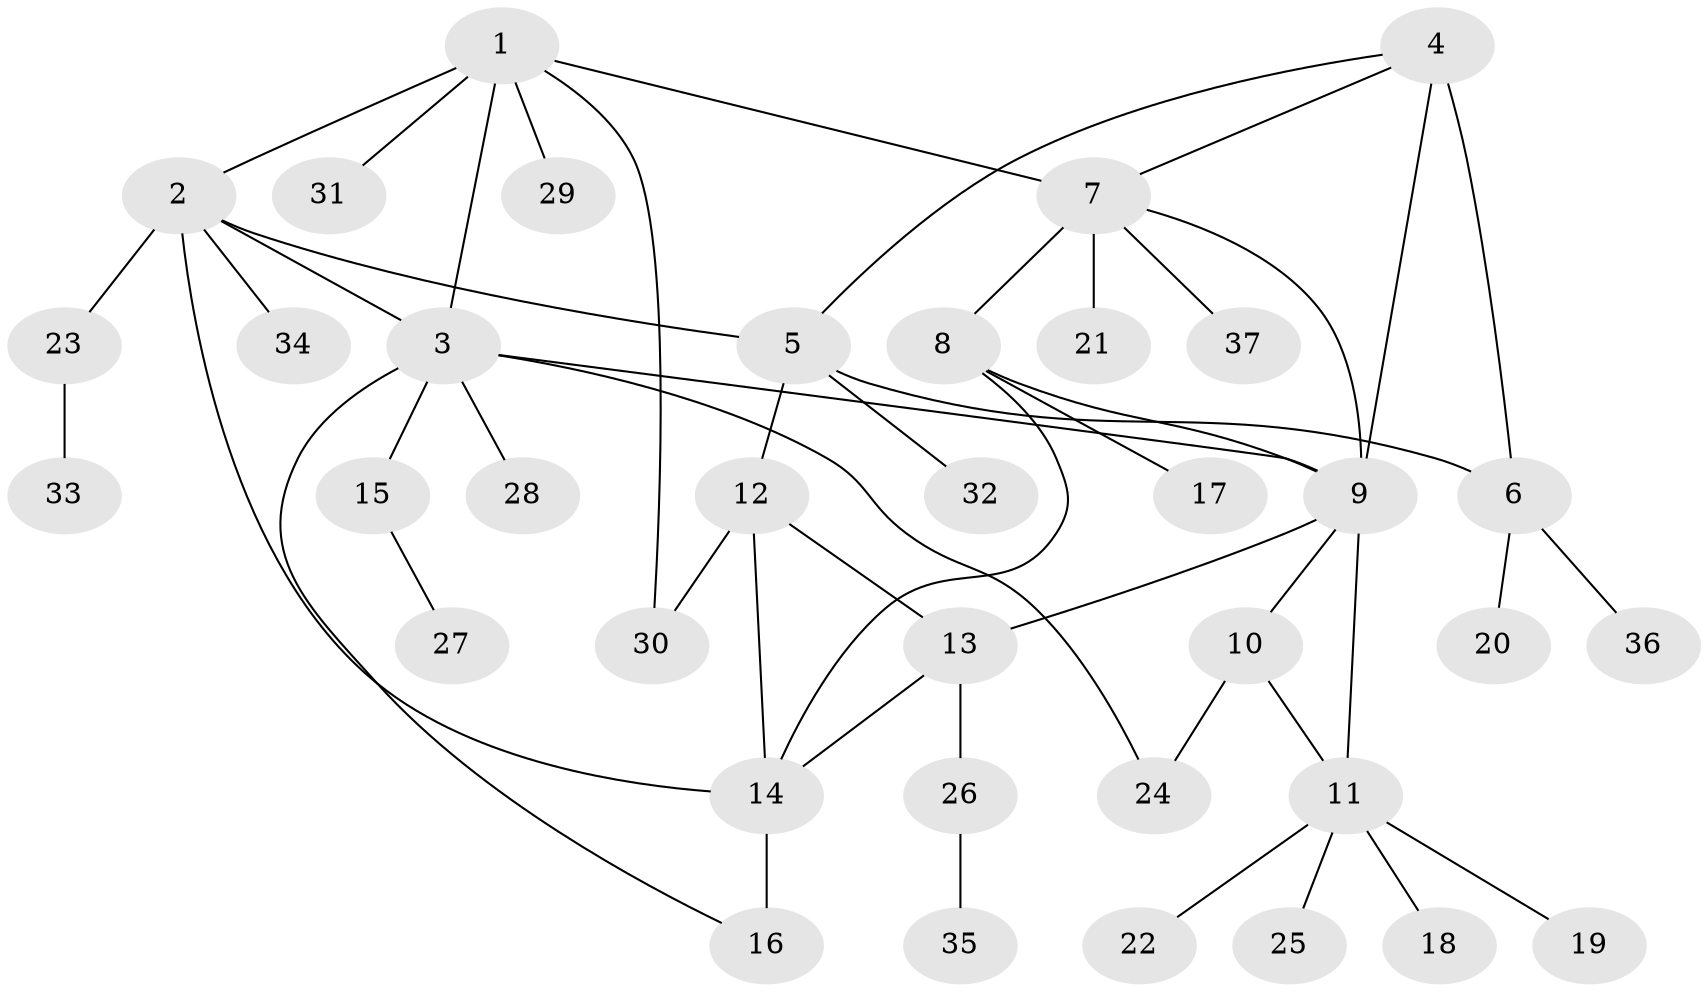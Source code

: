 // original degree distribution, {7: 0.08333333333333333, 6: 0.06666666666666667, 5: 0.03333333333333333, 3: 0.03333333333333333, 8: 0.03333333333333333, 4: 0.016666666666666666, 2: 0.18333333333333332, 1: 0.55}
// Generated by graph-tools (version 1.1) at 2025/52/03/04/25 22:52:07]
// undirected, 37 vertices, 50 edges
graph export_dot {
  node [color=gray90,style=filled];
  1;
  2;
  3;
  4;
  5;
  6;
  7;
  8;
  9;
  10;
  11;
  12;
  13;
  14;
  15;
  16;
  17;
  18;
  19;
  20;
  21;
  22;
  23;
  24;
  25;
  26;
  27;
  28;
  29;
  30;
  31;
  32;
  33;
  34;
  35;
  36;
  37;
  1 -- 2 [weight=1.0];
  1 -- 3 [weight=1.0];
  1 -- 7 [weight=1.0];
  1 -- 29 [weight=1.0];
  1 -- 30 [weight=1.0];
  1 -- 31 [weight=1.0];
  2 -- 3 [weight=1.0];
  2 -- 5 [weight=1.0];
  2 -- 14 [weight=1.0];
  2 -- 23 [weight=1.0];
  2 -- 34 [weight=1.0];
  3 -- 9 [weight=1.0];
  3 -- 15 [weight=1.0];
  3 -- 16 [weight=1.0];
  3 -- 24 [weight=1.0];
  3 -- 28 [weight=1.0];
  4 -- 5 [weight=1.0];
  4 -- 6 [weight=1.0];
  4 -- 7 [weight=1.0];
  4 -- 9 [weight=2.0];
  5 -- 6 [weight=1.0];
  5 -- 12 [weight=1.0];
  5 -- 32 [weight=1.0];
  6 -- 20 [weight=1.0];
  6 -- 36 [weight=1.0];
  7 -- 8 [weight=2.0];
  7 -- 9 [weight=1.0];
  7 -- 21 [weight=1.0];
  7 -- 37 [weight=1.0];
  8 -- 9 [weight=1.0];
  8 -- 14 [weight=1.0];
  8 -- 17 [weight=1.0];
  9 -- 10 [weight=1.0];
  9 -- 11 [weight=1.0];
  9 -- 13 [weight=1.0];
  10 -- 11 [weight=1.0];
  10 -- 24 [weight=1.0];
  11 -- 18 [weight=1.0];
  11 -- 19 [weight=1.0];
  11 -- 22 [weight=1.0];
  11 -- 25 [weight=1.0];
  12 -- 13 [weight=1.0];
  12 -- 14 [weight=1.0];
  12 -- 30 [weight=3.0];
  13 -- 14 [weight=1.0];
  13 -- 26 [weight=1.0];
  14 -- 16 [weight=3.0];
  15 -- 27 [weight=1.0];
  23 -- 33 [weight=1.0];
  26 -- 35 [weight=1.0];
}
